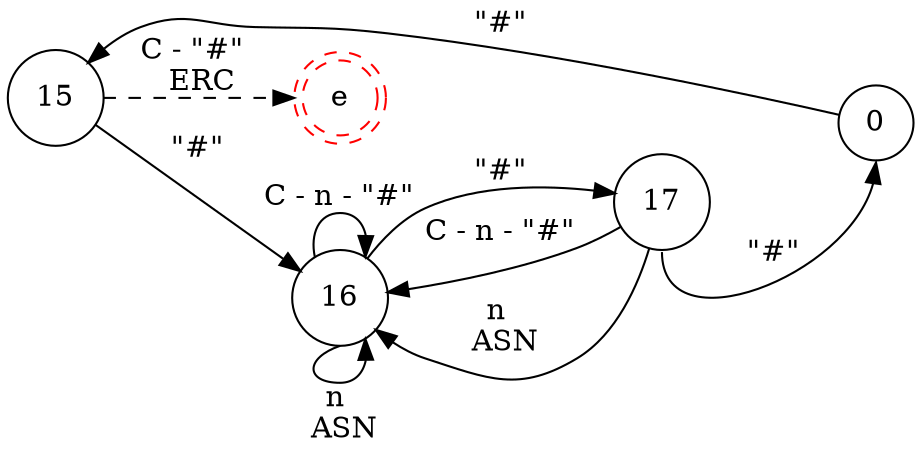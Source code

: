 digraph DFA {
    rankdir = LR;
    node [shape = circle;];
    e [shape = doublecircle;style = dashed;color = red;];
    
    0 -> 15 [label = "\"#\"";];
    15 -> e [label = "C - \"#\" \n ERC"; style = dashed;];
    15 -> 16 [label = "\"#\"";];
    16 -> 16 [label = "C - n - \"#\"";];
    16 -> 16 [label = "n \n ASN"; tailport = s;];
    16 -> 17 [label = "\"#\"";];
    17 -> 16 [label = "C - n - \"#\"";];
    17 -> 16 [label = "n \n ASN";];
    17 -> 0 [label = "\"#\""; headport = s; tailport = s;];
}